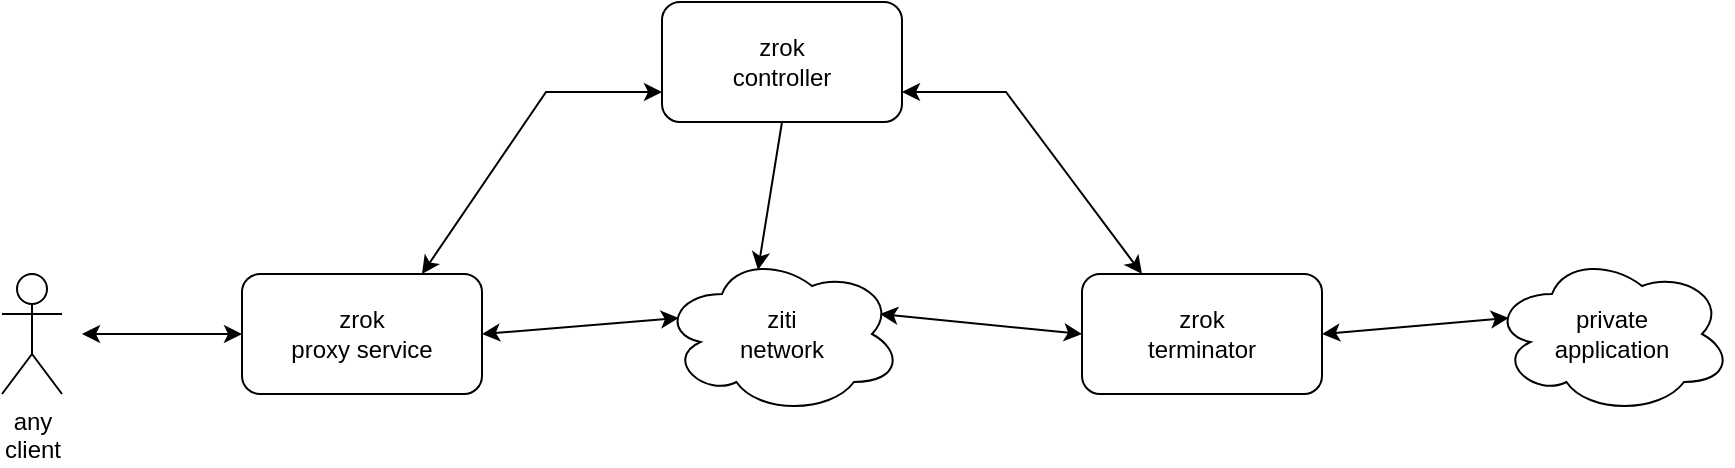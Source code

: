<mxfile version="19.0.3" type="device"><diagram id="_Ghql2C1og50n_kotsIi" name="overview"><mxGraphModel dx="2057" dy="1129" grid="1" gridSize="10" guides="1" tooltips="1" connect="1" arrows="1" fold="1" page="1" pageScale="1" pageWidth="1700" pageHeight="1100" math="0" shadow="0"><root><mxCell id="0"/><mxCell id="1" parent="0"/><mxCell id="KRk2ur_QPlLHdqbURUod-1" value="ziti&lt;br&gt;network" style="ellipse;shape=cloud;whiteSpace=wrap;html=1;" parent="1" vertex="1"><mxGeometry x="748" y="536" width="120" height="80" as="geometry"/></mxCell><mxCell id="KRk2ur_QPlLHdqbURUod-2" value="zrok&lt;br&gt;terminator" style="rounded=1;whiteSpace=wrap;html=1;" parent="1" vertex="1"><mxGeometry x="958" y="546" width="120" height="60" as="geometry"/></mxCell><mxCell id="KRk2ur_QPlLHdqbURUod-3" value="private&lt;br&gt;application" style="ellipse;shape=cloud;whiteSpace=wrap;html=1;" parent="1" vertex="1"><mxGeometry x="1163" y="536" width="120" height="80" as="geometry"/></mxCell><mxCell id="KRk2ur_QPlLHdqbURUod-4" value="zrok&lt;br&gt;proxy service" style="rounded=1;whiteSpace=wrap;html=1;" parent="1" vertex="1"><mxGeometry x="538" y="546" width="120" height="60" as="geometry"/></mxCell><mxCell id="KRk2ur_QPlLHdqbURUod-5" value="any&lt;br&gt;client" style="shape=umlActor;verticalLabelPosition=bottom;verticalAlign=top;html=1;outlineConnect=0;" parent="1" vertex="1"><mxGeometry x="418" y="546" width="30" height="60" as="geometry"/></mxCell><mxCell id="KRk2ur_QPlLHdqbURUod-6" value="" style="endArrow=classic;startArrow=classic;html=1;rounded=0;entryX=0;entryY=0.5;entryDx=0;entryDy=0;" parent="1" target="KRk2ur_QPlLHdqbURUod-4" edge="1"><mxGeometry width="50" height="50" relative="1" as="geometry"><mxPoint x="458" y="576" as="sourcePoint"/><mxPoint x="578" y="686" as="targetPoint"/></mxGeometry></mxCell><mxCell id="KRk2ur_QPlLHdqbURUod-7" value="" style="endArrow=classic;startArrow=classic;html=1;rounded=0;entryX=0.07;entryY=0.4;entryDx=0;entryDy=0;entryPerimeter=0;exitX=1;exitY=0.5;exitDx=0;exitDy=0;" parent="1" source="KRk2ur_QPlLHdqbURUod-4" target="KRk2ur_QPlLHdqbURUod-1" edge="1"><mxGeometry width="50" height="50" relative="1" as="geometry"><mxPoint x="678" y="716" as="sourcePoint"/><mxPoint x="728" y="666" as="targetPoint"/></mxGeometry></mxCell><mxCell id="KRk2ur_QPlLHdqbURUod-8" value="" style="endArrow=classic;startArrow=classic;html=1;rounded=0;entryX=0;entryY=0.5;entryDx=0;entryDy=0;exitX=0.908;exitY=0.375;exitDx=0;exitDy=0;exitPerimeter=0;" parent="1" source="KRk2ur_QPlLHdqbURUod-1" target="KRk2ur_QPlLHdqbURUod-2" edge="1"><mxGeometry width="50" height="50" relative="1" as="geometry"><mxPoint x="938" y="736" as="sourcePoint"/><mxPoint x="988" y="686" as="targetPoint"/></mxGeometry></mxCell><mxCell id="KRk2ur_QPlLHdqbURUod-9" value="" style="endArrow=classic;startArrow=classic;html=1;rounded=0;entryX=0.07;entryY=0.4;entryDx=0;entryDy=0;entryPerimeter=0;exitX=1;exitY=0.5;exitDx=0;exitDy=0;" parent="1" source="KRk2ur_QPlLHdqbURUod-2" target="KRk2ur_QPlLHdqbURUod-3" edge="1"><mxGeometry width="50" height="50" relative="1" as="geometry"><mxPoint x="1188" y="716" as="sourcePoint"/><mxPoint x="1238" y="666" as="targetPoint"/></mxGeometry></mxCell><mxCell id="Fj5XkJB1skiP3xBtgSb3-1" value="zrok&lt;br&gt;controller" style="rounded=1;whiteSpace=wrap;html=1;" parent="1" vertex="1"><mxGeometry x="748" y="410" width="120" height="60" as="geometry"/></mxCell><mxCell id="Fj5XkJB1skiP3xBtgSb3-2" value="" style="endArrow=classic;html=1;rounded=0;exitX=0.5;exitY=1;exitDx=0;exitDy=0;entryX=0.4;entryY=0.1;entryDx=0;entryDy=0;entryPerimeter=0;" parent="1" source="Fj5XkJB1skiP3xBtgSb3-1" target="KRk2ur_QPlLHdqbURUod-1" edge="1"><mxGeometry width="50" height="50" relative="1" as="geometry"><mxPoint x="870" y="560" as="sourcePoint"/><mxPoint x="920" y="510" as="targetPoint"/></mxGeometry></mxCell><mxCell id="Fj5XkJB1skiP3xBtgSb3-3" value="" style="endArrow=classic;html=1;rounded=0;exitX=0;exitY=0.75;exitDx=0;exitDy=0;entryX=0.75;entryY=0;entryDx=0;entryDy=0;startArrow=classic;startFill=1;" parent="1" source="Fj5XkJB1skiP3xBtgSb3-1" target="KRk2ur_QPlLHdqbURUod-4" edge="1"><mxGeometry width="50" height="50" relative="1" as="geometry"><mxPoint x="490" y="460" as="sourcePoint"/><mxPoint x="540" y="410" as="targetPoint"/><Array as="points"><mxPoint x="690" y="455"/></Array></mxGeometry></mxCell><mxCell id="Fj5XkJB1skiP3xBtgSb3-4" value="" style="endArrow=classic;html=1;rounded=0;exitX=1;exitY=0.75;exitDx=0;exitDy=0;entryX=0.25;entryY=0;entryDx=0;entryDy=0;endFill=1;startArrow=classic;startFill=1;" parent="1" source="Fj5XkJB1skiP3xBtgSb3-1" target="KRk2ur_QPlLHdqbURUod-2" edge="1"><mxGeometry width="50" height="50" relative="1" as="geometry"><mxPoint x="370" y="370" as="sourcePoint"/><mxPoint x="420" y="320" as="targetPoint"/><Array as="points"><mxPoint x="920" y="455"/></Array></mxGeometry></mxCell></root></mxGraphModel></diagram></mxfile>